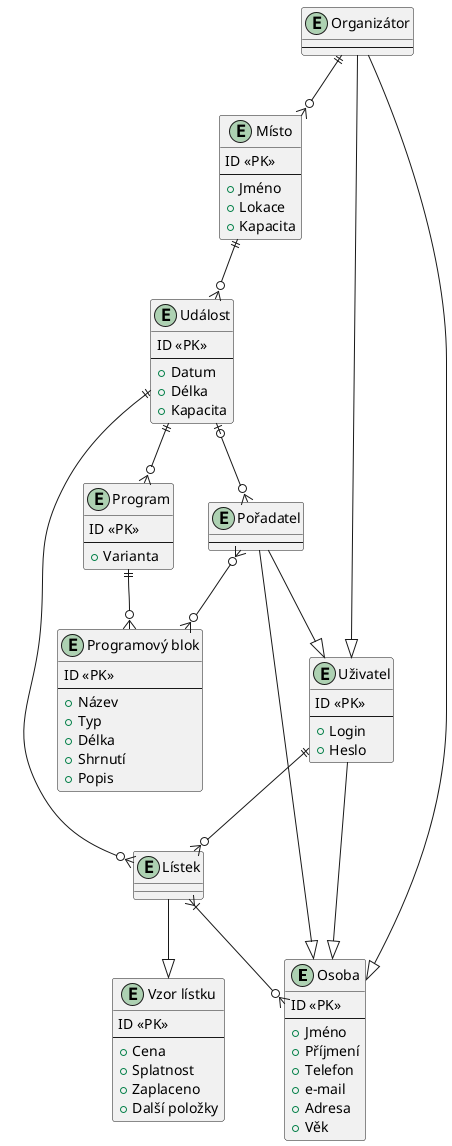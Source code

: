 @startuml erd

entity "Osoba" as osoba {
	ID <<PK>>
	---
	+ Jméno
	+ Příjmení
	+ Telefon
	+ e-mail
	+ Adresa
	+ Věk
}

entity "Organizátor" as org{
	---
}

entity "Pořadatel" as poradatel {
	---
}

entity "Uživatel" as uzivatel {
	ID <<PK>>
	---
	+ Login
	+ Heslo
}

entity "Místo" as misto {
	ID <<PK>>
	---
	+ Jméno
	+ Lokace
	+ Kapacita
}

entity "Událost" as udalost {
	ID <<PK>>
	---
	+ Datum
	+ Délka
	+ Kapacita
}

entity "Program" as prog {
	ID <<PK>>
	---
	+ Varianta
}

entity "Programový blok" as progblok {
	ID <<PK>>
	---
	+ Název
	+ Typ
	+ Délka
	+ Shrnutí
	+ Popis
}

entity "Lístek" as listek {
}

entity "Vzor lístku" as vzorlistku {
	ID <<PK>>
	---
	+ Cena
	+ Splatnost
	+ Zaplaceno
	+ Další položky
}

org ||--o{ misto
misto ||--o{ udalost
udalost ||--o{ prog
prog ||--o{ progblok
uzivatel ||--o{ listek
udalost ||--o{ listek
udalost |o--o{ poradatel

listek }|--o{ osoba
poradatel }o--o{ progblok

' generalizace
org --|> uzivatel
poradatel --|> uzivatel
org --|> osoba
poradatel --|> osoba
uzivatel --|> osoba
listek --|> vzorlistku

@enduml
